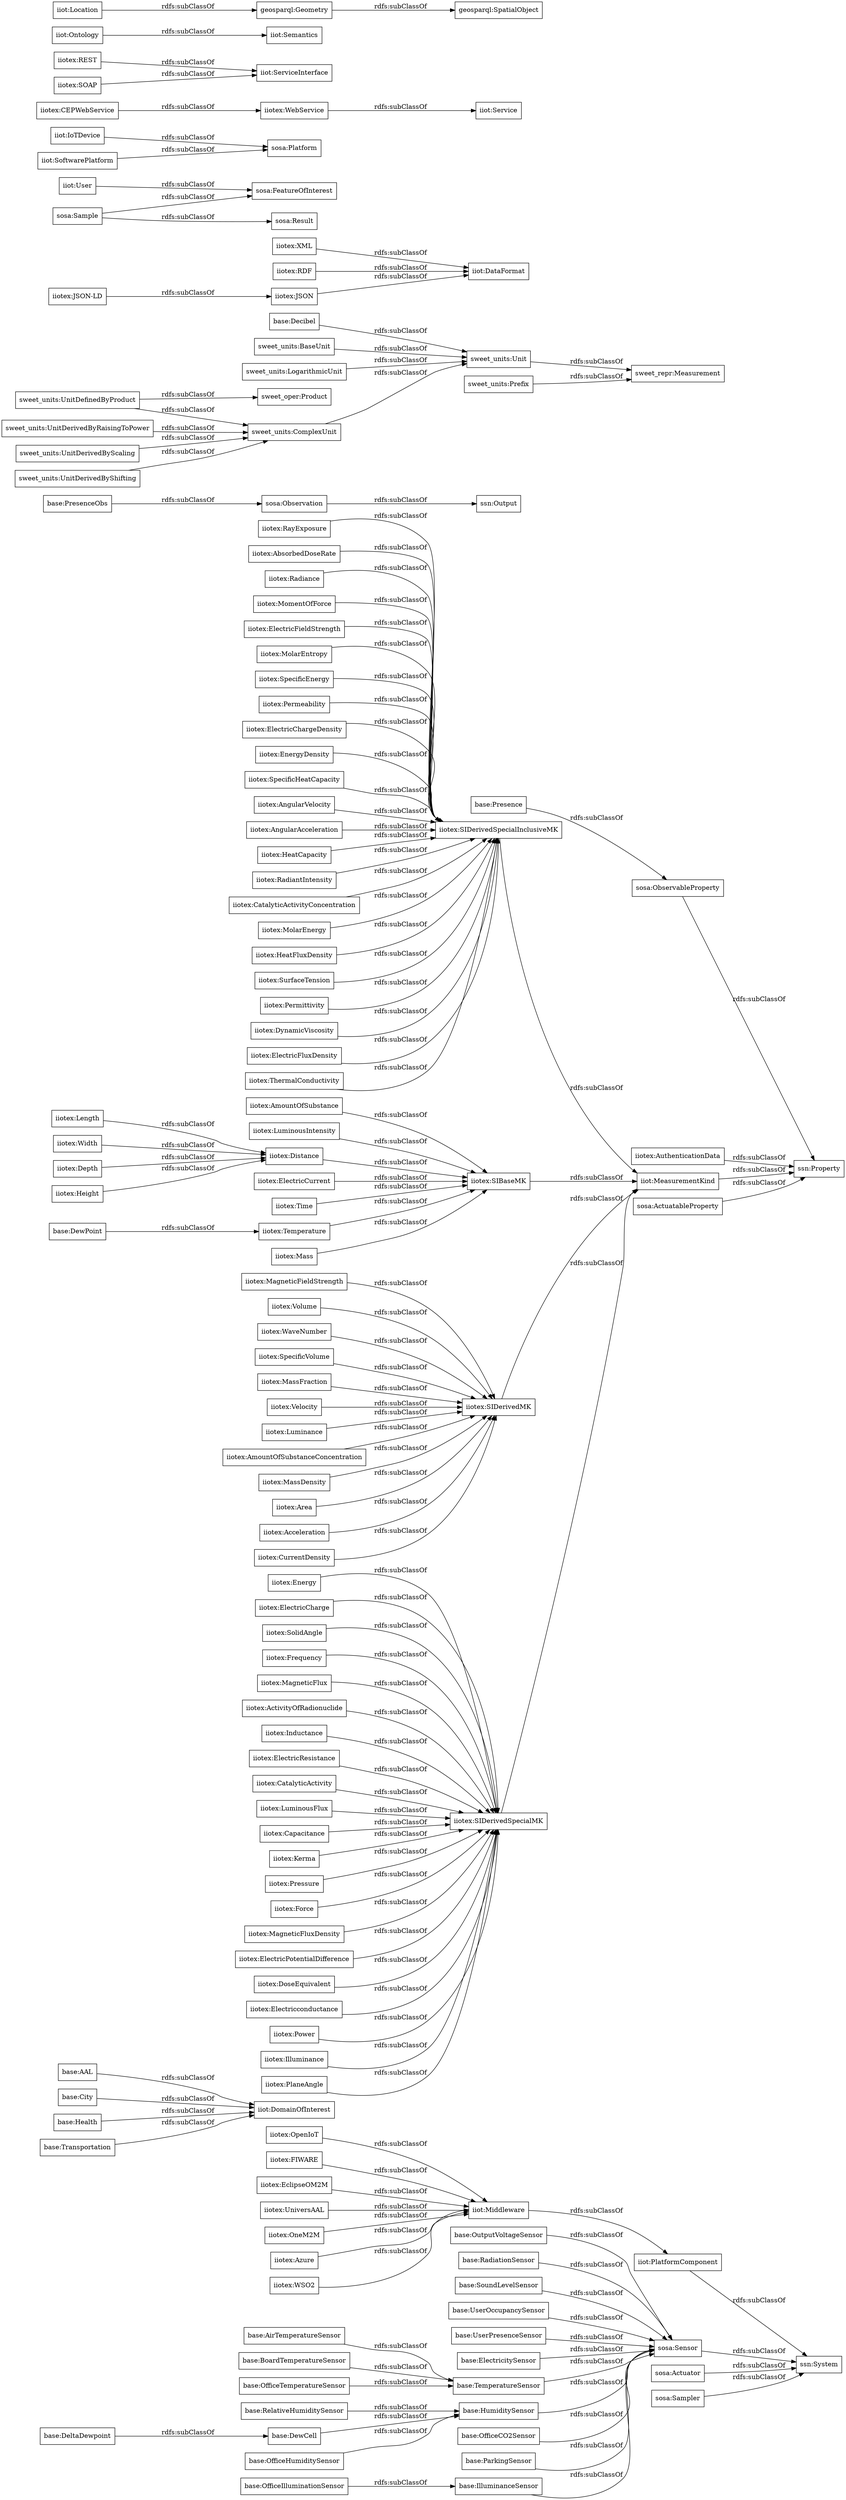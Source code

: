 digraph ar2dtool_diagram { 
rankdir=LR;
size="1000"
node [shape = rectangle, color="black"]; "base:OutputVoltageSensor" "base:OfficeTemperatureSensor" "base:AAL" "base:SoundLevelSensor" "base:UserOccupancySensor" "base:UserPresenceSensor" "base:ElectricitySensor" "base:DeltaDewpoint" "base:OfficeHumiditySensor" "base:RelativeHumiditySensor" "base:DewPoint" "base:TemperatureSensor" "base:Presence" "base:HumiditySensor" "base:OfficeIlluminationSensor" "base:OfficeCO2Sensor" "base:City" "base:DewCell" "base:PresenceObs" "base:AirTemperatureSensor" "base:ParkingSensor" "base:BoardTemperatureSensor" "base:Decibel" "base:IlluminanceSensor" "base:Health" "base:Transportation" "base:RadiationSensor" "iiotex:XML" "iiotex:HeatFluxDensity" "iiotex:SIDerivedSpecialInclusiveMK" "iiotex:SurfaceTension" "iiot:Middleware" "iiotex:ElectricPotentialDifference" "iiotex:DoseEquivalent" "iiotex:Permittivity" "iiot:DataFormat" "iiotex:Area" "iiotex:Electricconductance" "sweet_units:Unit" "iiotex:DynamicViscosity" "iiotex:Acceleration" "iiotex:CurrentDensity" "iiotex:Power" "iiotex:AuthenticationData" "sweet_units:UnitDerivedByRaisingToPower" "iiotex:ElectricFluxDensity" "iiotex:MagneticFieldStrength" "sweet_oper:Product" "iiotex:ThermalConductivity" "iiotex:RayExposure" "iiotex:AbsorbedDoseRate" "iiotex:SIDerivedMK" "iiotex:Radiance" "sweet_units:BaseUnit" "iiotex:MomentOfForce" "iiotex:ElectricFieldStrength" "iiotex:Volume" "iiotex:MolarEntropy" "iiotex:Temperature" "iiotex:Illuminance" "iiotex:Width" "iiotex:SpecificEnergy" "iiotex:PlaneAngle" "iiotex:Energy" "sweet_repr:Measurement" "iiot:MeasurementKind" "iiotex:Permeability" "sweet_units:LogarithmicUnit" "iiotex:ElectricChargeDensity" "iiotex:RDF" "iiotex:EnergyDensity" "sweet_units:UnitDefinedByProduct" "iiotex:ElectricCharge" "iiotex:WaveNumber" "iiotex:SolidAngle" "iiotex:Frequency" "iiotex:JSON-LD" "iiotex:SpecificVolume" "iiot:User" "iiotex:Time" "iiot:IoTDevice" "iiotex:JSON" "iiotex:OpenIoT" "sweet_units:UnitDerivedByShifting" "sweet_units:UnitDerivedByScaling" "iiotex:MagneticFlux" "iiotex:MassFraction" "iiotex:ActivityOfRadionuclide" "iiotex:Mass" "iiotex:AmountOfSubstance" "iiotex:LuminousIntensity" "iiotex:Velocity" "sweet_units:ComplexUnit" "iiotex:CEPWebService" "iiotex:Inductance" "iiotex:REST" "iiot:Service" "iiotex:ElectricResistance" "iiotex:FIWARE" "iiot:ServiceInterface" "iiotex:SpecificHeatCapacity" "iiotex:EclipseOM2M" "iiotex:CatalyticActivity" "iiotex:Distance" "iiotex:AngularVelocity" "iiotex:UniversAAL" "iiotex:AngularAcceleration" "iiotex:Depth" "iiotex:Height" "iiotex:Length" "iiotex:LuminousFlux" "sweet_units:Prefix" "iiotex:HeatCapacity" "iiotex:OneM2M" "iiotex:Luminance" "iiotex:RadiantIntensity" "iiotex:AmountOfSubstanceConcentration" "iiotex:CatalyticActivityConcentration" "iiotex:MassDensity" "iiotex:Capacitance" "iiotex:Azure" "iiotex:SOAP" "iiotex:ElectricCurrent" "iiotex:WebService" "iiotex:SIBaseMK" "iiotex:Kerma" "iiotex:Pressure" "iiotex:MolarEnergy" "iiotex:Force" "iiotex:MagneticFluxDensity" "iiotex:WSO2" "ssn:Property" "iiotex:SIDerivedSpecialMK" "iiot:PlatformComponent" "iiot:Ontology" "iiot:Semantics" "geosparql:SpatialObject" "geosparql:Geometry" "iiot:Location" "iiot:SoftwarePlatform" "iiot:DomainOfInterest" "ssn:Output" "sosa:Observation" "ssn:System" "sosa:ObservableProperty" "sosa:FeatureOfInterest" "sosa:Platform" "sosa:ActuatableProperty" "sosa:Actuator" "sosa:Sample" "sosa:Sensor" "sosa:Result" "sosa:Sampler" ; /*classes style*/
	"iiot:IoTDevice" -> "sosa:Platform" [ label = "rdfs:subClassOf" ];
	"iiotex:LuminousIntensity" -> "iiotex:SIBaseMK" [ label = "rdfs:subClassOf" ];
	"iiotex:HeatFluxDensity" -> "iiotex:SIDerivedSpecialInclusiveMK" [ label = "rdfs:subClassOf" ];
	"iiotex:MassDensity" -> "iiotex:SIDerivedMK" [ label = "rdfs:subClassOf" ];
	"iiotex:Width" -> "iiotex:Distance" [ label = "rdfs:subClassOf" ];
	"base:DewPoint" -> "iiotex:Temperature" [ label = "rdfs:subClassOf" ];
	"sosa:Sample" -> "sosa:Result" [ label = "rdfs:subClassOf" ];
	"sosa:Sample" -> "sosa:FeatureOfInterest" [ label = "rdfs:subClassOf" ];
	"iiotex:MomentOfForce" -> "iiotex:SIDerivedSpecialInclusiveMK" [ label = "rdfs:subClassOf" ];
	"iiotex:Temperature" -> "iiotex:SIBaseMK" [ label = "rdfs:subClassOf" ];
	"base:OfficeIlluminationSensor" -> "base:IlluminanceSensor" [ label = "rdfs:subClassOf" ];
	"iiotex:AbsorbedDoseRate" -> "iiotex:SIDerivedSpecialInclusiveMK" [ label = "rdfs:subClassOf" ];
	"iiotex:SolidAngle" -> "iiotex:SIDerivedSpecialMK" [ label = "rdfs:subClassOf" ];
	"base:AirTemperatureSensor" -> "base:TemperatureSensor" [ label = "rdfs:subClassOf" ];
	"iiotex:Electricconductance" -> "iiotex:SIDerivedSpecialMK" [ label = "rdfs:subClassOf" ];
	"iiotex:Azure" -> "iiot:Middleware" [ label = "rdfs:subClassOf" ];
	"sweet_units:BaseUnit" -> "sweet_units:Unit" [ label = "rdfs:subClassOf" ];
	"iiotex:JSON" -> "iiot:DataFormat" [ label = "rdfs:subClassOf" ];
	"iiotex:CurrentDensity" -> "iiotex:SIDerivedMK" [ label = "rdfs:subClassOf" ];
	"iiot:MeasurementKind" -> "ssn:Property" [ label = "rdfs:subClassOf" ];
	"iiotex:PlaneAngle" -> "iiotex:SIDerivedSpecialMK" [ label = "rdfs:subClassOf" ];
	"base:HumiditySensor" -> "sosa:Sensor" [ label = "rdfs:subClassOf" ];
	"iiotex:EclipseOM2M" -> "iiot:Middleware" [ label = "rdfs:subClassOf" ];
	"base:ParkingSensor" -> "sosa:Sensor" [ label = "rdfs:subClassOf" ];
	"base:Decibel" -> "sweet_units:Unit" [ label = "rdfs:subClassOf" ];
	"iiotex:MassFraction" -> "iiotex:SIDerivedMK" [ label = "rdfs:subClassOf" ];
	"sweet_units:LogarithmicUnit" -> "sweet_units:Unit" [ label = "rdfs:subClassOf" ];
	"base:UserOccupancySensor" -> "sosa:Sensor" [ label = "rdfs:subClassOf" ];
	"iiotex:UniversAAL" -> "iiot:Middleware" [ label = "rdfs:subClassOf" ];
	"iiotex:CatalyticActivityConcentration" -> "iiotex:SIDerivedSpecialInclusiveMK" [ label = "rdfs:subClassOf" ];
	"base:AAL" -> "iiot:DomainOfInterest" [ label = "rdfs:subClassOf" ];
	"sosa:Actuator" -> "ssn:System" [ label = "rdfs:subClassOf" ];
	"sweet_units:Unit" -> "sweet_repr:Measurement" [ label = "rdfs:subClassOf" ];
	"sosa:ActuatableProperty" -> "ssn:Property" [ label = "rdfs:subClassOf" ];
	"sweet_units:UnitDerivedByRaisingToPower" -> "sweet_units:ComplexUnit" [ label = "rdfs:subClassOf" ];
	"iiotex:WebService" -> "iiot:Service" [ label = "rdfs:subClassOf" ];
	"iiot:User" -> "sosa:FeatureOfInterest" [ label = "rdfs:subClassOf" ];
	"base:OutputVoltageSensor" -> "sosa:Sensor" [ label = "rdfs:subClassOf" ];
	"sosa:Sensor" -> "ssn:System" [ label = "rdfs:subClassOf" ];
	"iiotex:DynamicViscosity" -> "iiotex:SIDerivedSpecialInclusiveMK" [ label = "rdfs:subClassOf" ];
	"iiot:SoftwarePlatform" -> "sosa:Platform" [ label = "rdfs:subClassOf" ];
	"iiotex:SIDerivedSpecialMK" -> "iiot:MeasurementKind" [ label = "rdfs:subClassOf" ];
	"iiotex:SpecificEnergy" -> "iiotex:SIDerivedSpecialInclusiveMK" [ label = "rdfs:subClassOf" ];
	"iiotex:SIDerivedSpecialInclusiveMK" -> "iiot:MeasurementKind" [ label = "rdfs:subClassOf" ];
	"iiotex:AmountOfSubstanceConcentration" -> "iiotex:SIDerivedMK" [ label = "rdfs:subClassOf" ];
	"iiotex:XML" -> "iiot:DataFormat" [ label = "rdfs:subClassOf" ];
	"iiotex:ActivityOfRadionuclide" -> "iiotex:SIDerivedSpecialMK" [ label = "rdfs:subClassOf" ];
	"base:OfficeTemperatureSensor" -> "base:TemperatureSensor" [ label = "rdfs:subClassOf" ];
	"sweet_units:UnitDerivedByScaling" -> "sweet_units:ComplexUnit" [ label = "rdfs:subClassOf" ];
	"iiotex:FIWARE" -> "iiot:Middleware" [ label = "rdfs:subClassOf" ];
	"iiotex:ElectricChargeDensity" -> "iiotex:SIDerivedSpecialInclusiveMK" [ label = "rdfs:subClassOf" ];
	"iiotex:Power" -> "iiotex:SIDerivedSpecialMK" [ label = "rdfs:subClassOf" ];
	"iiotex:RayExposure" -> "iiotex:SIDerivedSpecialInclusiveMK" [ label = "rdfs:subClassOf" ];
	"iiotex:SOAP" -> "iiot:ServiceInterface" [ label = "rdfs:subClassOf" ];
	"iiot:Location" -> "geosparql:Geometry" [ label = "rdfs:subClassOf" ];
	"iiotex:AuthenticationData" -> "ssn:Property" [ label = "rdfs:subClassOf" ];
	"iiotex:WSO2" -> "iiot:Middleware" [ label = "rdfs:subClassOf" ];
	"base:DewCell" -> "base:HumiditySensor" [ label = "rdfs:subClassOf" ];
	"iiotex:SIDerivedMK" -> "iiot:MeasurementKind" [ label = "rdfs:subClassOf" ];
	"iiot:PlatformComponent" -> "ssn:System" [ label = "rdfs:subClassOf" ];
	"iiotex:Length" -> "iiotex:Distance" [ label = "rdfs:subClassOf" ];
	"iiotex:Capacitance" -> "iiotex:SIDerivedSpecialMK" [ label = "rdfs:subClassOf" ];
	"sosa:ObservableProperty" -> "ssn:Property" [ label = "rdfs:subClassOf" ];
	"iiotex:Kerma" -> "iiotex:SIDerivedSpecialMK" [ label = "rdfs:subClassOf" ];
	"sosa:Sampler" -> "ssn:System" [ label = "rdfs:subClassOf" ];
	"base:Health" -> "iiot:DomainOfInterest" [ label = "rdfs:subClassOf" ];
	"iiotex:AmountOfSubstance" -> "iiotex:SIBaseMK" [ label = "rdfs:subClassOf" ];
	"iiotex:Permeability" -> "iiotex:SIDerivedSpecialInclusiveMK" [ label = "rdfs:subClassOf" ];
	"base:OfficeHumiditySensor" -> "base:HumiditySensor" [ label = "rdfs:subClassOf" ];
	"base:ElectricitySensor" -> "sosa:Sensor" [ label = "rdfs:subClassOf" ];
	"iiotex:ElectricResistance" -> "iiotex:SIDerivedSpecialMK" [ label = "rdfs:subClassOf" ];
	"base:UserPresenceSensor" -> "sosa:Sensor" [ label = "rdfs:subClassOf" ];
	"base:BoardTemperatureSensor" -> "base:TemperatureSensor" [ label = "rdfs:subClassOf" ];
	"iiotex:MolarEnergy" -> "iiotex:SIDerivedSpecialInclusiveMK" [ label = "rdfs:subClassOf" ];
	"sweet_units:ComplexUnit" -> "sweet_units:Unit" [ label = "rdfs:subClassOf" ];
	"iiotex:MagneticFlux" -> "iiotex:SIDerivedSpecialMK" [ label = "rdfs:subClassOf" ];
	"iiotex:JSON-LD" -> "iiotex:JSON" [ label = "rdfs:subClassOf" ];
	"iiotex:SurfaceTension" -> "iiotex:SIDerivedSpecialInclusiveMK" [ label = "rdfs:subClassOf" ];
	"iiotex:Velocity" -> "iiotex:SIDerivedMK" [ label = "rdfs:subClassOf" ];
	"sweet_units:Prefix" -> "sweet_repr:Measurement" [ label = "rdfs:subClassOf" ];
	"iiotex:Mass" -> "iiotex:SIBaseMK" [ label = "rdfs:subClassOf" ];
	"iiotex:ThermalConductivity" -> "iiotex:SIDerivedSpecialInclusiveMK" [ label = "rdfs:subClassOf" ];
	"sweet_units:UnitDerivedByShifting" -> "sweet_units:ComplexUnit" [ label = "rdfs:subClassOf" ];
	"iiotex:CatalyticActivity" -> "iiotex:SIDerivedSpecialMK" [ label = "rdfs:subClassOf" ];
	"iiotex:RadiantIntensity" -> "iiotex:SIDerivedSpecialInclusiveMK" [ label = "rdfs:subClassOf" ];
	"iiotex:Time" -> "iiotex:SIBaseMK" [ label = "rdfs:subClassOf" ];
	"iiotex:ElectricCharge" -> "iiotex:SIDerivedSpecialMK" [ label = "rdfs:subClassOf" ];
	"iiotex:Height" -> "iiotex:Distance" [ label = "rdfs:subClassOf" ];
	"iiotex:MagneticFieldStrength" -> "iiotex:SIDerivedMK" [ label = "rdfs:subClassOf" ];
	"iiotex:Acceleration" -> "iiotex:SIDerivedMK" [ label = "rdfs:subClassOf" ];
	"iiotex:REST" -> "iiot:ServiceInterface" [ label = "rdfs:subClassOf" ];
	"iiotex:Depth" -> "iiotex:Distance" [ label = "rdfs:subClassOf" ];
	"iiotex:Force" -> "iiotex:SIDerivedSpecialMK" [ label = "rdfs:subClassOf" ];
	"sweet_units:UnitDefinedByProduct" -> "sweet_units:ComplexUnit" [ label = "rdfs:subClassOf" ];
	"sweet_units:UnitDefinedByProduct" -> "sweet_oper:Product" [ label = "rdfs:subClassOf" ];
	"iiotex:Inductance" -> "iiotex:SIDerivedSpecialMK" [ label = "rdfs:subClassOf" ];
	"iiotex:DoseEquivalent" -> "iiotex:SIDerivedSpecialMK" [ label = "rdfs:subClassOf" ];
	"iiotex:AngularVelocity" -> "iiotex:SIDerivedSpecialInclusiveMK" [ label = "rdfs:subClassOf" ];
	"iiotex:RDF" -> "iiot:DataFormat" [ label = "rdfs:subClassOf" ];
	"iiot:Ontology" -> "iiot:Semantics" [ label = "rdfs:subClassOf" ];
	"iiotex:ElectricFieldStrength" -> "iiotex:SIDerivedSpecialInclusiveMK" [ label = "rdfs:subClassOf" ];
	"iiotex:OpenIoT" -> "iiot:Middleware" [ label = "rdfs:subClassOf" ];
	"iiotex:Energy" -> "iiotex:SIDerivedSpecialMK" [ label = "rdfs:subClassOf" ];
	"iiotex:ElectricPotentialDifference" -> "iiotex:SIDerivedSpecialMK" [ label = "rdfs:subClassOf" ];
	"iiotex:MagneticFluxDensity" -> "iiotex:SIDerivedSpecialMK" [ label = "rdfs:subClassOf" ];
	"base:OfficeCO2Sensor" -> "sosa:Sensor" [ label = "rdfs:subClassOf" ];
	"iiotex:ElectricFluxDensity" -> "iiotex:SIDerivedSpecialInclusiveMK" [ label = "rdfs:subClassOf" ];
	"base:DeltaDewpoint" -> "base:DewCell" [ label = "rdfs:subClassOf" ];
	"iiotex:Luminance" -> "iiotex:SIDerivedMK" [ label = "rdfs:subClassOf" ];
	"iiotex:SIBaseMK" -> "iiot:MeasurementKind" [ label = "rdfs:subClassOf" ];
	"base:SoundLevelSensor" -> "sosa:Sensor" [ label = "rdfs:subClassOf" ];
	"base:Presence" -> "sosa:ObservableProperty" [ label = "rdfs:subClassOf" ];
	"iiotex:AngularAcceleration" -> "iiotex:SIDerivedSpecialInclusiveMK" [ label = "rdfs:subClassOf" ];
	"iiotex:Radiance" -> "iiotex:SIDerivedSpecialInclusiveMK" [ label = "rdfs:subClassOf" ];
	"iiotex:Pressure" -> "iiotex:SIDerivedSpecialMK" [ label = "rdfs:subClassOf" ];
	"iiotex:MolarEntropy" -> "iiotex:SIDerivedSpecialInclusiveMK" [ label = "rdfs:subClassOf" ];
	"iiotex:Permittivity" -> "iiotex:SIDerivedSpecialInclusiveMK" [ label = "rdfs:subClassOf" ];
	"base:TemperatureSensor" -> "sosa:Sensor" [ label = "rdfs:subClassOf" ];
	"iiotex:CEPWebService" -> "iiotex:WebService" [ label = "rdfs:subClassOf" ];
	"iiotex:WaveNumber" -> "iiotex:SIDerivedMK" [ label = "rdfs:subClassOf" ];
	"iiotex:Distance" -> "iiotex:SIBaseMK" [ label = "rdfs:subClassOf" ];
	"base:RelativeHumiditySensor" -> "base:HumiditySensor" [ label = "rdfs:subClassOf" ];
	"base:City" -> "iiot:DomainOfInterest" [ label = "rdfs:subClassOf" ];
	"iiotex:EnergyDensity" -> "iiotex:SIDerivedSpecialInclusiveMK" [ label = "rdfs:subClassOf" ];
	"iiot:Middleware" -> "iiot:PlatformComponent" [ label = "rdfs:subClassOf" ];
	"iiotex:Volume" -> "iiotex:SIDerivedMK" [ label = "rdfs:subClassOf" ];
	"iiotex:SpecificHeatCapacity" -> "iiotex:SIDerivedSpecialInclusiveMK" [ label = "rdfs:subClassOf" ];
	"base:RadiationSensor" -> "sosa:Sensor" [ label = "rdfs:subClassOf" ];
	"base:IlluminanceSensor" -> "sosa:Sensor" [ label = "rdfs:subClassOf" ];
	"iiotex:HeatCapacity" -> "iiotex:SIDerivedSpecialInclusiveMK" [ label = "rdfs:subClassOf" ];
	"iiotex:LuminousFlux" -> "iiotex:SIDerivedSpecialMK" [ label = "rdfs:subClassOf" ];
	"base:PresenceObs" -> "sosa:Observation" [ label = "rdfs:subClassOf" ];
	"iiotex:SpecificVolume" -> "iiotex:SIDerivedMK" [ label = "rdfs:subClassOf" ];
	"iiotex:Area" -> "iiotex:SIDerivedMK" [ label = "rdfs:subClassOf" ];
	"base:Transportation" -> "iiot:DomainOfInterest" [ label = "rdfs:subClassOf" ];
	"iiotex:ElectricCurrent" -> "iiotex:SIBaseMK" [ label = "rdfs:subClassOf" ];
	"iiotex:OneM2M" -> "iiot:Middleware" [ label = "rdfs:subClassOf" ];
	"geosparql:Geometry" -> "geosparql:SpatialObject" [ label = "rdfs:subClassOf" ];
	"sosa:Observation" -> "ssn:Output" [ label = "rdfs:subClassOf" ];
	"iiotex:Illuminance" -> "iiotex:SIDerivedSpecialMK" [ label = "rdfs:subClassOf" ];
	"iiotex:Frequency" -> "iiotex:SIDerivedSpecialMK" [ label = "rdfs:subClassOf" ];

}

